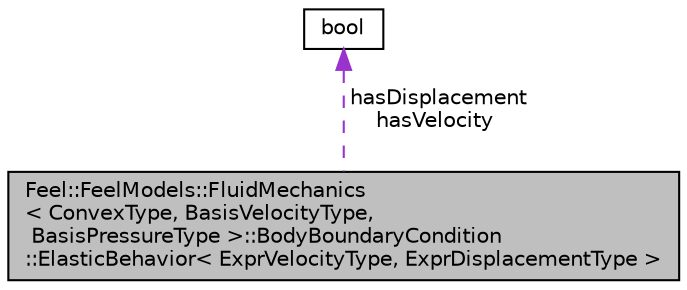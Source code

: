 digraph "Feel::FeelModels::FluidMechanics&lt; ConvexType, BasisVelocityType, BasisPressureType &gt;::BodyBoundaryCondition::ElasticBehavior&lt; ExprVelocityType, ExprDisplacementType &gt;"
{
 // LATEX_PDF_SIZE
  edge [fontname="Helvetica",fontsize="10",labelfontname="Helvetica",labelfontsize="10"];
  node [fontname="Helvetica",fontsize="10",shape=record];
  Node1 [label="Feel::FeelModels::FluidMechanics\l\< ConvexType, BasisVelocityType,\l BasisPressureType \>::BodyBoundaryCondition\l::ElasticBehavior\< ExprVelocityType, ExprDisplacementType \>",height=0.2,width=0.4,color="black", fillcolor="grey75", style="filled", fontcolor="black",tooltip=" "];
  Node2 -> Node1 [dir="back",color="darkorchid3",fontsize="10",style="dashed",label=" hasDisplacement\nhasVelocity" ,fontname="Helvetica"];
  Node2 [label="bool",height=0.2,width=0.4,color="black", fillcolor="white", style="filled",URL="$classbool.html",tooltip=" "];
}
